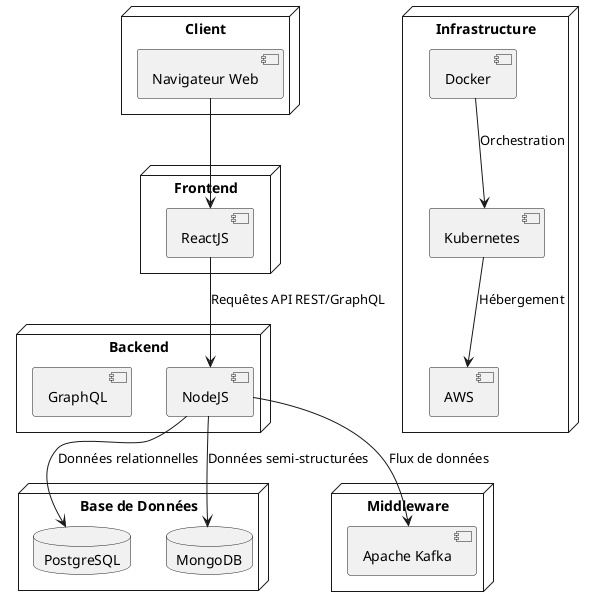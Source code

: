 @startuml

node "Client" {
  [Navigateur Web]
}

node "Frontend" {
  [ReactJS]
}

node "Backend" {
  [NodeJS]
  [GraphQL]
}

node "Base de Données" {
  database PostgreSQL
  database MongoDB
}

node "Middleware" {
  [Apache Kafka]
}

node "Infrastructure" {
  [Docker]
  [Kubernetes]
  [AWS]
}

[Navigateur Web] --> [ReactJS]
[ReactJS] --> [NodeJS] : Requêtes API REST/GraphQL
[NodeJS] --> [PostgreSQL] : Données relationnelles
[NodeJS] --> [MongoDB] : Données semi-structurées
[NodeJS] --> [Apache Kafka] : Flux de données
[Docker] --> [Kubernetes] : Orchestration
[Kubernetes] --> [AWS] : Hébergement

@enduml